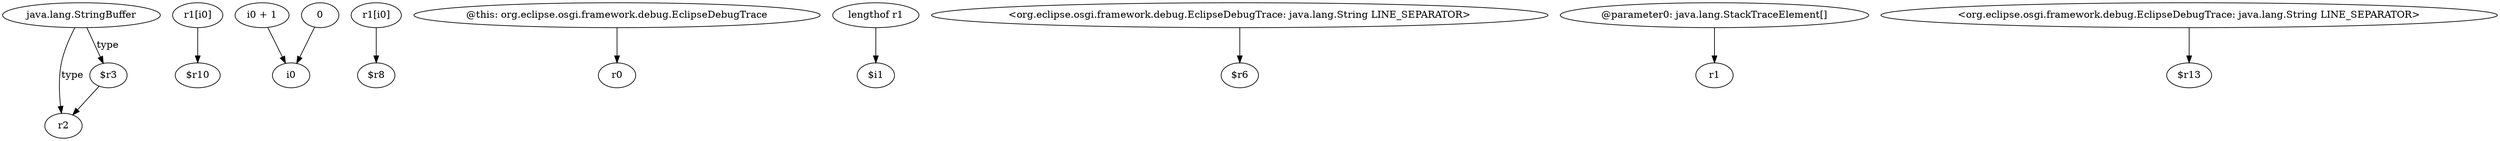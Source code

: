 digraph g {
0[label="java.lang.StringBuffer"]
1[label="r2"]
0->1[label="type"]
2[label="r1[i0]"]
3[label="$r10"]
2->3[label=""]
4[label="i0 + 1"]
5[label="i0"]
4->5[label=""]
6[label="$r3"]
0->6[label="type"]
7[label="0"]
7->5[label=""]
8[label="r1[i0]"]
9[label="$r8"]
8->9[label=""]
6->1[label=""]
10[label="@this: org.eclipse.osgi.framework.debug.EclipseDebugTrace"]
11[label="r0"]
10->11[label=""]
12[label="lengthof r1"]
13[label="$i1"]
12->13[label=""]
14[label="<org.eclipse.osgi.framework.debug.EclipseDebugTrace: java.lang.String LINE_SEPARATOR>"]
15[label="$r6"]
14->15[label=""]
16[label="@parameter0: java.lang.StackTraceElement[]"]
17[label="r1"]
16->17[label=""]
18[label="<org.eclipse.osgi.framework.debug.EclipseDebugTrace: java.lang.String LINE_SEPARATOR>"]
19[label="$r13"]
18->19[label=""]
}
